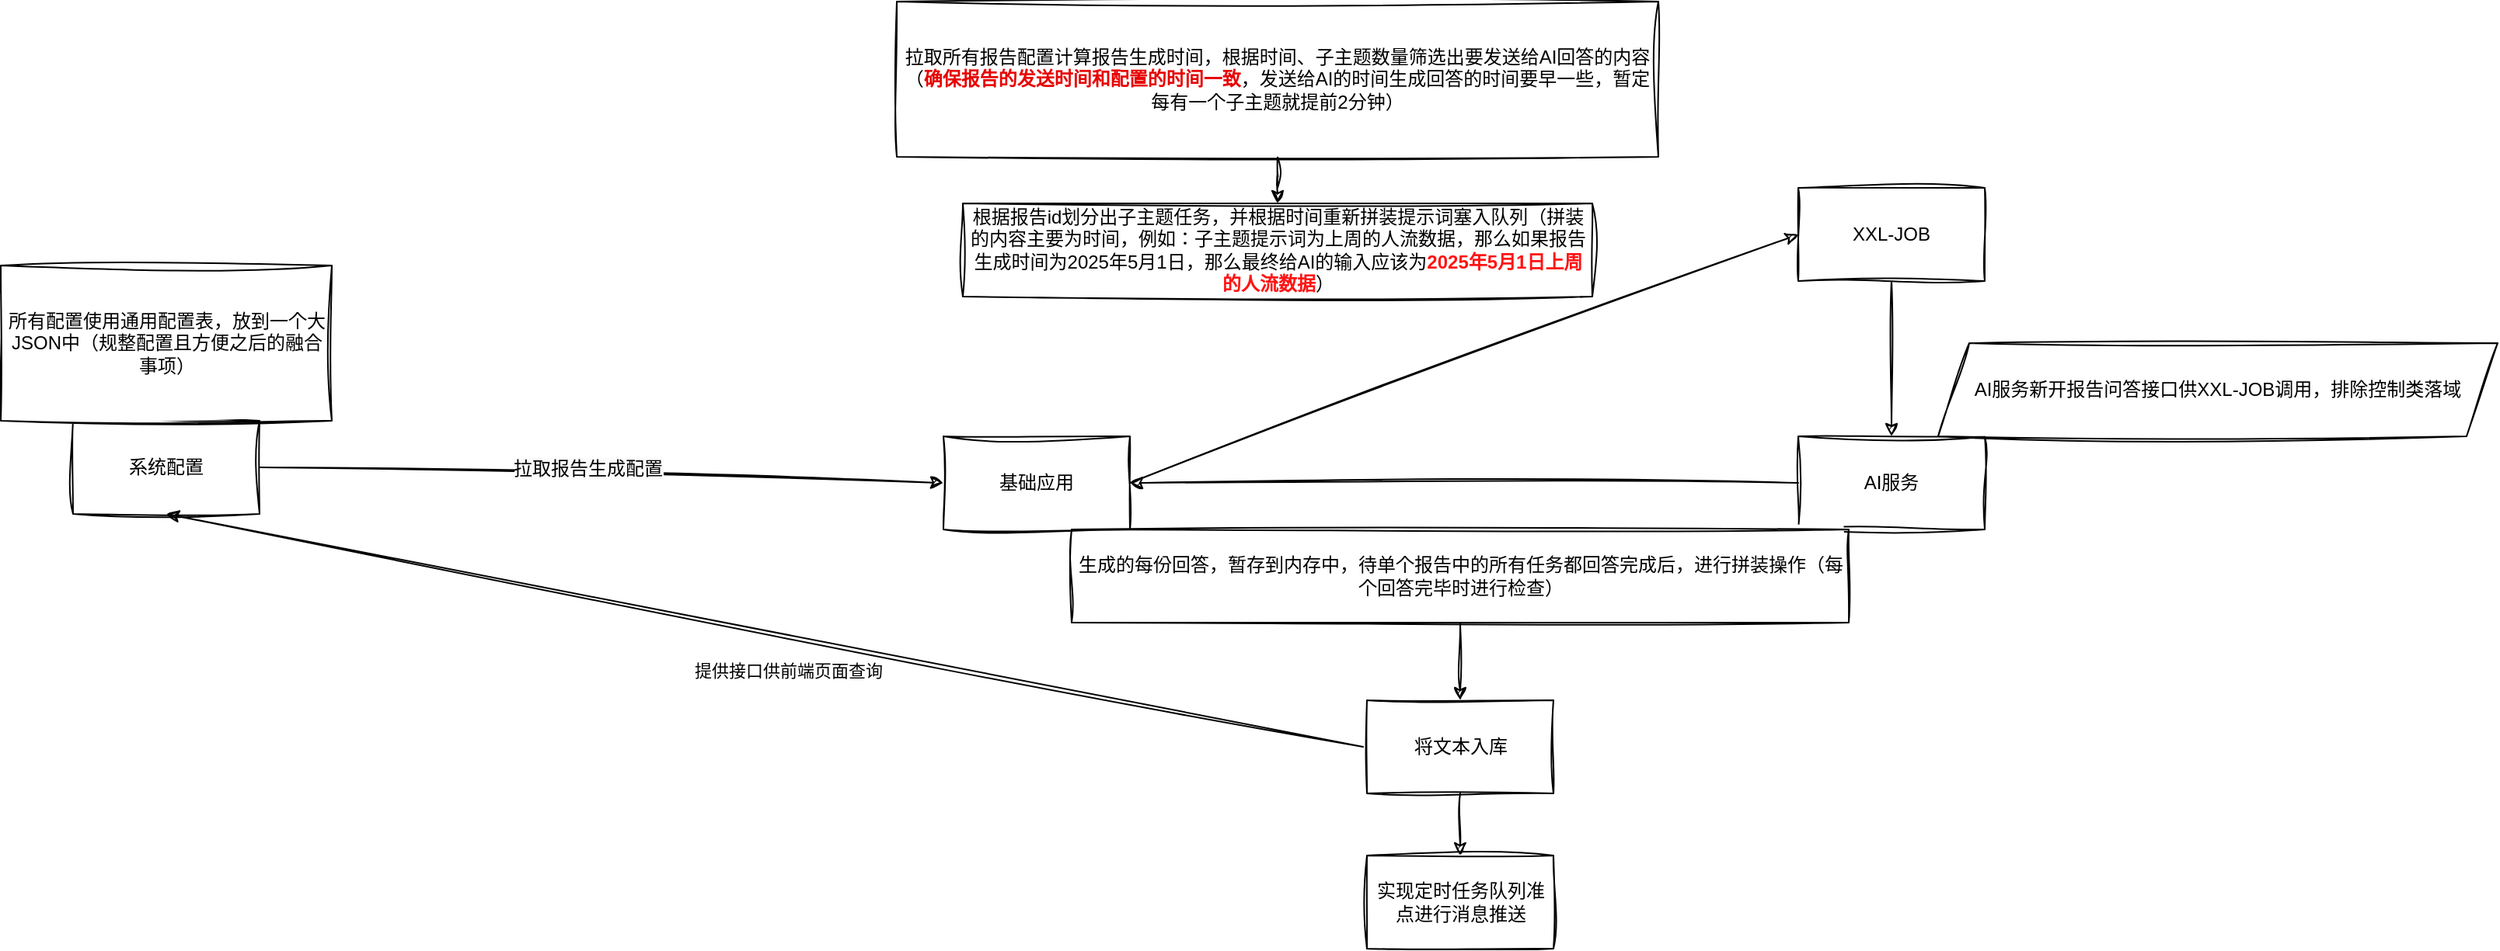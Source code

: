 <mxfile version="26.0.15">
  <diagram name="第 1 页" id="NewQX8AB6y4kVPfyduV2">
    <mxGraphModel dx="2514" dy="2047" grid="1" gridSize="10" guides="1" tooltips="1" connect="1" arrows="1" fold="1" page="1" pageScale="1" pageWidth="827" pageHeight="1169" math="0" shadow="0">
      <root>
        <mxCell id="0" />
        <mxCell id="1" parent="0" />
        <mxCell id="6XtA9i1KnXENSngNYOu7-1" value="基础应用" style="rounded=0;whiteSpace=wrap;html=1;sketch=1;curveFitting=1;jiggle=2;" vertex="1" parent="1">
          <mxGeometry x="100" y="260" width="120" height="60" as="geometry" />
        </mxCell>
        <mxCell id="6XtA9i1KnXENSngNYOu7-2" value="系统配置" style="rounded=0;whiteSpace=wrap;html=1;sketch=1;curveFitting=1;jiggle=2;" vertex="1" parent="1">
          <mxGeometry x="-460" y="250" width="120" height="60" as="geometry" />
        </mxCell>
        <mxCell id="6XtA9i1KnXENSngNYOu7-3" value="AI服务" style="rounded=0;whiteSpace=wrap;html=1;sketch=1;curveFitting=1;jiggle=2;" vertex="1" parent="1">
          <mxGeometry x="650" y="260" width="120" height="60" as="geometry" />
        </mxCell>
        <mxCell id="6XtA9i1KnXENSngNYOu7-9" value="" style="endArrow=classic;html=1;rounded=0;exitX=1;exitY=0.5;exitDx=0;exitDy=0;entryX=0;entryY=0.5;entryDx=0;entryDy=0;sketch=1;curveFitting=1;jiggle=2;" edge="1" parent="1" source="6XtA9i1KnXENSngNYOu7-1" target="6XtA9i1KnXENSngNYOu7-31">
          <mxGeometry width="50" height="50" relative="1" as="geometry">
            <mxPoint x="480" y="200" as="sourcePoint" />
            <mxPoint x="570" y="100" as="targetPoint" />
          </mxGeometry>
        </mxCell>
        <mxCell id="6XtA9i1KnXENSngNYOu7-15" value="将文本入库" style="rounded=0;whiteSpace=wrap;html=1;sketch=1;curveFitting=1;jiggle=2;" vertex="1" parent="1">
          <mxGeometry x="372.5" y="430" width="120" height="60" as="geometry" />
        </mxCell>
        <mxCell id="6XtA9i1KnXENSngNYOu7-16" value="实现定时任务队列准点进行消息推送" style="rounded=0;whiteSpace=wrap;html=1;sketch=1;curveFitting=1;jiggle=2;" vertex="1" parent="1">
          <mxGeometry x="372.5" y="530" width="120" height="60" as="geometry" />
        </mxCell>
        <mxCell id="6XtA9i1KnXENSngNYOu7-17" value="生成的每份回答，暂存到内存中，待单个报告中的所有任务都回答完成后，进行拼装操作（每个回答完毕时进行检查）" style="rounded=0;whiteSpace=wrap;html=1;sketch=1;curveFitting=1;jiggle=2;" vertex="1" parent="1">
          <mxGeometry x="182.5" y="320" width="500" height="60" as="geometry" />
        </mxCell>
        <mxCell id="6XtA9i1KnXENSngNYOu7-30" value="" style="edgeStyle=orthogonalEdgeStyle;rounded=0;orthogonalLoop=1;jettySize=auto;html=1;sketch=1;curveFitting=1;jiggle=2;" edge="1" parent="1" source="6XtA9i1KnXENSngNYOu7-18" target="6XtA9i1KnXENSngNYOu7-19">
          <mxGeometry relative="1" as="geometry" />
        </mxCell>
        <mxCell id="6XtA9i1KnXENSngNYOu7-18" value="拉取所有报告配置计算报告生成时间，根据时间、子主题数量筛选出要发送给AI回答的内容（&lt;b&gt;&lt;font style=&quot;color: light-dark(rgb(231, 4, 4), rgb(237, 237, 237));&quot;&gt;确保报告的发送时间和配置的时间一致&lt;/font&gt;&lt;/b&gt;，发送给AI的时间生成回答的时间要早一些，暂定每有一个子主题就提前2分钟）" style="rounded=0;whiteSpace=wrap;html=1;sketch=1;curveFitting=1;jiggle=2;" vertex="1" parent="1">
          <mxGeometry x="70" y="-20" width="490" height="100" as="geometry" />
        </mxCell>
        <mxCell id="6XtA9i1KnXENSngNYOu7-19" value="根据报告id划分出子主题任务，并根据时间重新拼装提示词塞入队列（拼装的内容主要为时间，例如：子主题提示词为上周的人流数据，那么如果报告生成时间为2025年5月1日，那么最终给AI的输入应该为&lt;b&gt;&lt;font style=&quot;color: rgb(255, 20, 20);&quot;&gt;2025年5月1日上周的人流数据&lt;/font&gt;&lt;/b&gt;）" style="rounded=0;whiteSpace=wrap;html=1;sketch=1;curveFitting=1;jiggle=2;" vertex="1" parent="1">
          <mxGeometry x="112.5" y="110" width="405" height="60" as="geometry" />
        </mxCell>
        <mxCell id="6XtA9i1KnXENSngNYOu7-21" value="" style="endArrow=classic;html=1;rounded=0;entryX=0.5;entryY=0;entryDx=0;entryDy=0;exitX=0.5;exitY=1;exitDx=0;exitDy=0;sketch=1;curveFitting=1;jiggle=2;" edge="1" parent="1" source="6XtA9i1KnXENSngNYOu7-17" target="6XtA9i1KnXENSngNYOu7-15">
          <mxGeometry width="50" height="50" relative="1" as="geometry">
            <mxPoint x="430" y="390" as="sourcePoint" />
            <mxPoint x="480" y="320" as="targetPoint" />
          </mxGeometry>
        </mxCell>
        <mxCell id="6XtA9i1KnXENSngNYOu7-22" value="" style="endArrow=classic;html=1;rounded=0;entryX=0.5;entryY=0;entryDx=0;entryDy=0;exitX=0.5;exitY=1;exitDx=0;exitDy=0;sketch=1;curveFitting=1;jiggle=2;" edge="1" parent="1" source="6XtA9i1KnXENSngNYOu7-15" target="6XtA9i1KnXENSngNYOu7-16">
          <mxGeometry width="50" height="50" relative="1" as="geometry">
            <mxPoint x="430" y="370" as="sourcePoint" />
            <mxPoint x="480" y="320" as="targetPoint" />
          </mxGeometry>
        </mxCell>
        <mxCell id="6XtA9i1KnXENSngNYOu7-23" value="" style="endArrow=classic;html=1;rounded=0;entryX=0;entryY=0.5;entryDx=0;entryDy=0;exitX=1;exitY=0.5;exitDx=0;exitDy=0;sketch=1;curveFitting=1;jiggle=2;" edge="1" parent="1" source="6XtA9i1KnXENSngNYOu7-2" target="6XtA9i1KnXENSngNYOu7-1">
          <mxGeometry width="50" height="50" relative="1" as="geometry">
            <mxPoint x="-350" y="290" as="sourcePoint" />
            <mxPoint x="-300" y="240" as="targetPoint" />
          </mxGeometry>
        </mxCell>
        <mxCell id="6XtA9i1KnXENSngNYOu7-34" value="&lt;span style=&quot;font-size: 12px; text-wrap-mode: wrap; background-color: rgb(251, 251, 251);&quot;&gt;拉取报告生成配置&lt;/span&gt;" style="edgeLabel;html=1;align=center;verticalAlign=middle;resizable=0;points=[];sketch=1;curveFitting=1;jiggle=2;" vertex="1" connectable="0" parent="6XtA9i1KnXENSngNYOu7-23">
          <mxGeometry x="-0.106" relative="1" as="geometry">
            <mxPoint x="14" y="-4" as="offset" />
          </mxGeometry>
        </mxCell>
        <mxCell id="6XtA9i1KnXENSngNYOu7-25" value="AI服务新开报告问答接口供XXL-JOB调用，排除控制类落域" style="shape=parallelogram;perimeter=parallelogramPerimeter;whiteSpace=wrap;html=1;fixedSize=1;sketch=1;curveFitting=1;jiggle=2;" vertex="1" parent="1">
          <mxGeometry x="740" y="200" width="360" height="60" as="geometry" />
        </mxCell>
        <mxCell id="6XtA9i1KnXENSngNYOu7-26" value="" style="endArrow=classic;html=1;rounded=0;entryX=0.5;entryY=1;entryDx=0;entryDy=0;sketch=1;curveFitting=1;jiggle=2;" edge="1" parent="1" target="6XtA9i1KnXENSngNYOu7-2">
          <mxGeometry width="50" height="50" relative="1" as="geometry">
            <mxPoint x="370" y="460" as="sourcePoint" />
            <mxPoint x="420" y="410" as="targetPoint" />
          </mxGeometry>
        </mxCell>
        <mxCell id="6XtA9i1KnXENSngNYOu7-27" value="提供接口供前端页面查询" style="edgeLabel;html=1;align=center;verticalAlign=middle;resizable=0;points=[];sketch=1;curveFitting=1;jiggle=2;" vertex="1" connectable="0" parent="6XtA9i1KnXENSngNYOu7-26">
          <mxGeometry x="-0.085" relative="1" as="geometry">
            <mxPoint x="-18" y="19" as="offset" />
          </mxGeometry>
        </mxCell>
        <mxCell id="6XtA9i1KnXENSngNYOu7-29" value="所有配置使用通用配置表，放到一个大JSON中（规整配置且方便之后的融合事项）" style="rounded=0;whiteSpace=wrap;html=1;sketch=1;curveFitting=1;jiggle=2;" vertex="1" parent="1">
          <mxGeometry x="-506.5" y="150" width="213" height="100" as="geometry" />
        </mxCell>
        <mxCell id="6XtA9i1KnXENSngNYOu7-32" style="edgeStyle=orthogonalEdgeStyle;rounded=0;orthogonalLoop=1;jettySize=auto;html=1;entryX=0.5;entryY=0;entryDx=0;entryDy=0;sketch=1;curveFitting=1;jiggle=2;" edge="1" parent="1" source="6XtA9i1KnXENSngNYOu7-31" target="6XtA9i1KnXENSngNYOu7-3">
          <mxGeometry relative="1" as="geometry" />
        </mxCell>
        <mxCell id="6XtA9i1KnXENSngNYOu7-31" value="XXL-JOB" style="rounded=0;whiteSpace=wrap;html=1;sketch=1;curveFitting=1;jiggle=2;" vertex="1" parent="1">
          <mxGeometry x="650" y="100" width="120" height="60" as="geometry" />
        </mxCell>
        <mxCell id="6XtA9i1KnXENSngNYOu7-33" value="" style="endArrow=classic;html=1;rounded=0;entryX=1;entryY=0.5;entryDx=0;entryDy=0;sketch=1;curveFitting=1;jiggle=2;" edge="1" parent="1" target="6XtA9i1KnXENSngNYOu7-1">
          <mxGeometry width="50" height="50" relative="1" as="geometry">
            <mxPoint x="650" y="290" as="sourcePoint" />
            <mxPoint x="700" y="240" as="targetPoint" />
          </mxGeometry>
        </mxCell>
      </root>
    </mxGraphModel>
  </diagram>
</mxfile>
